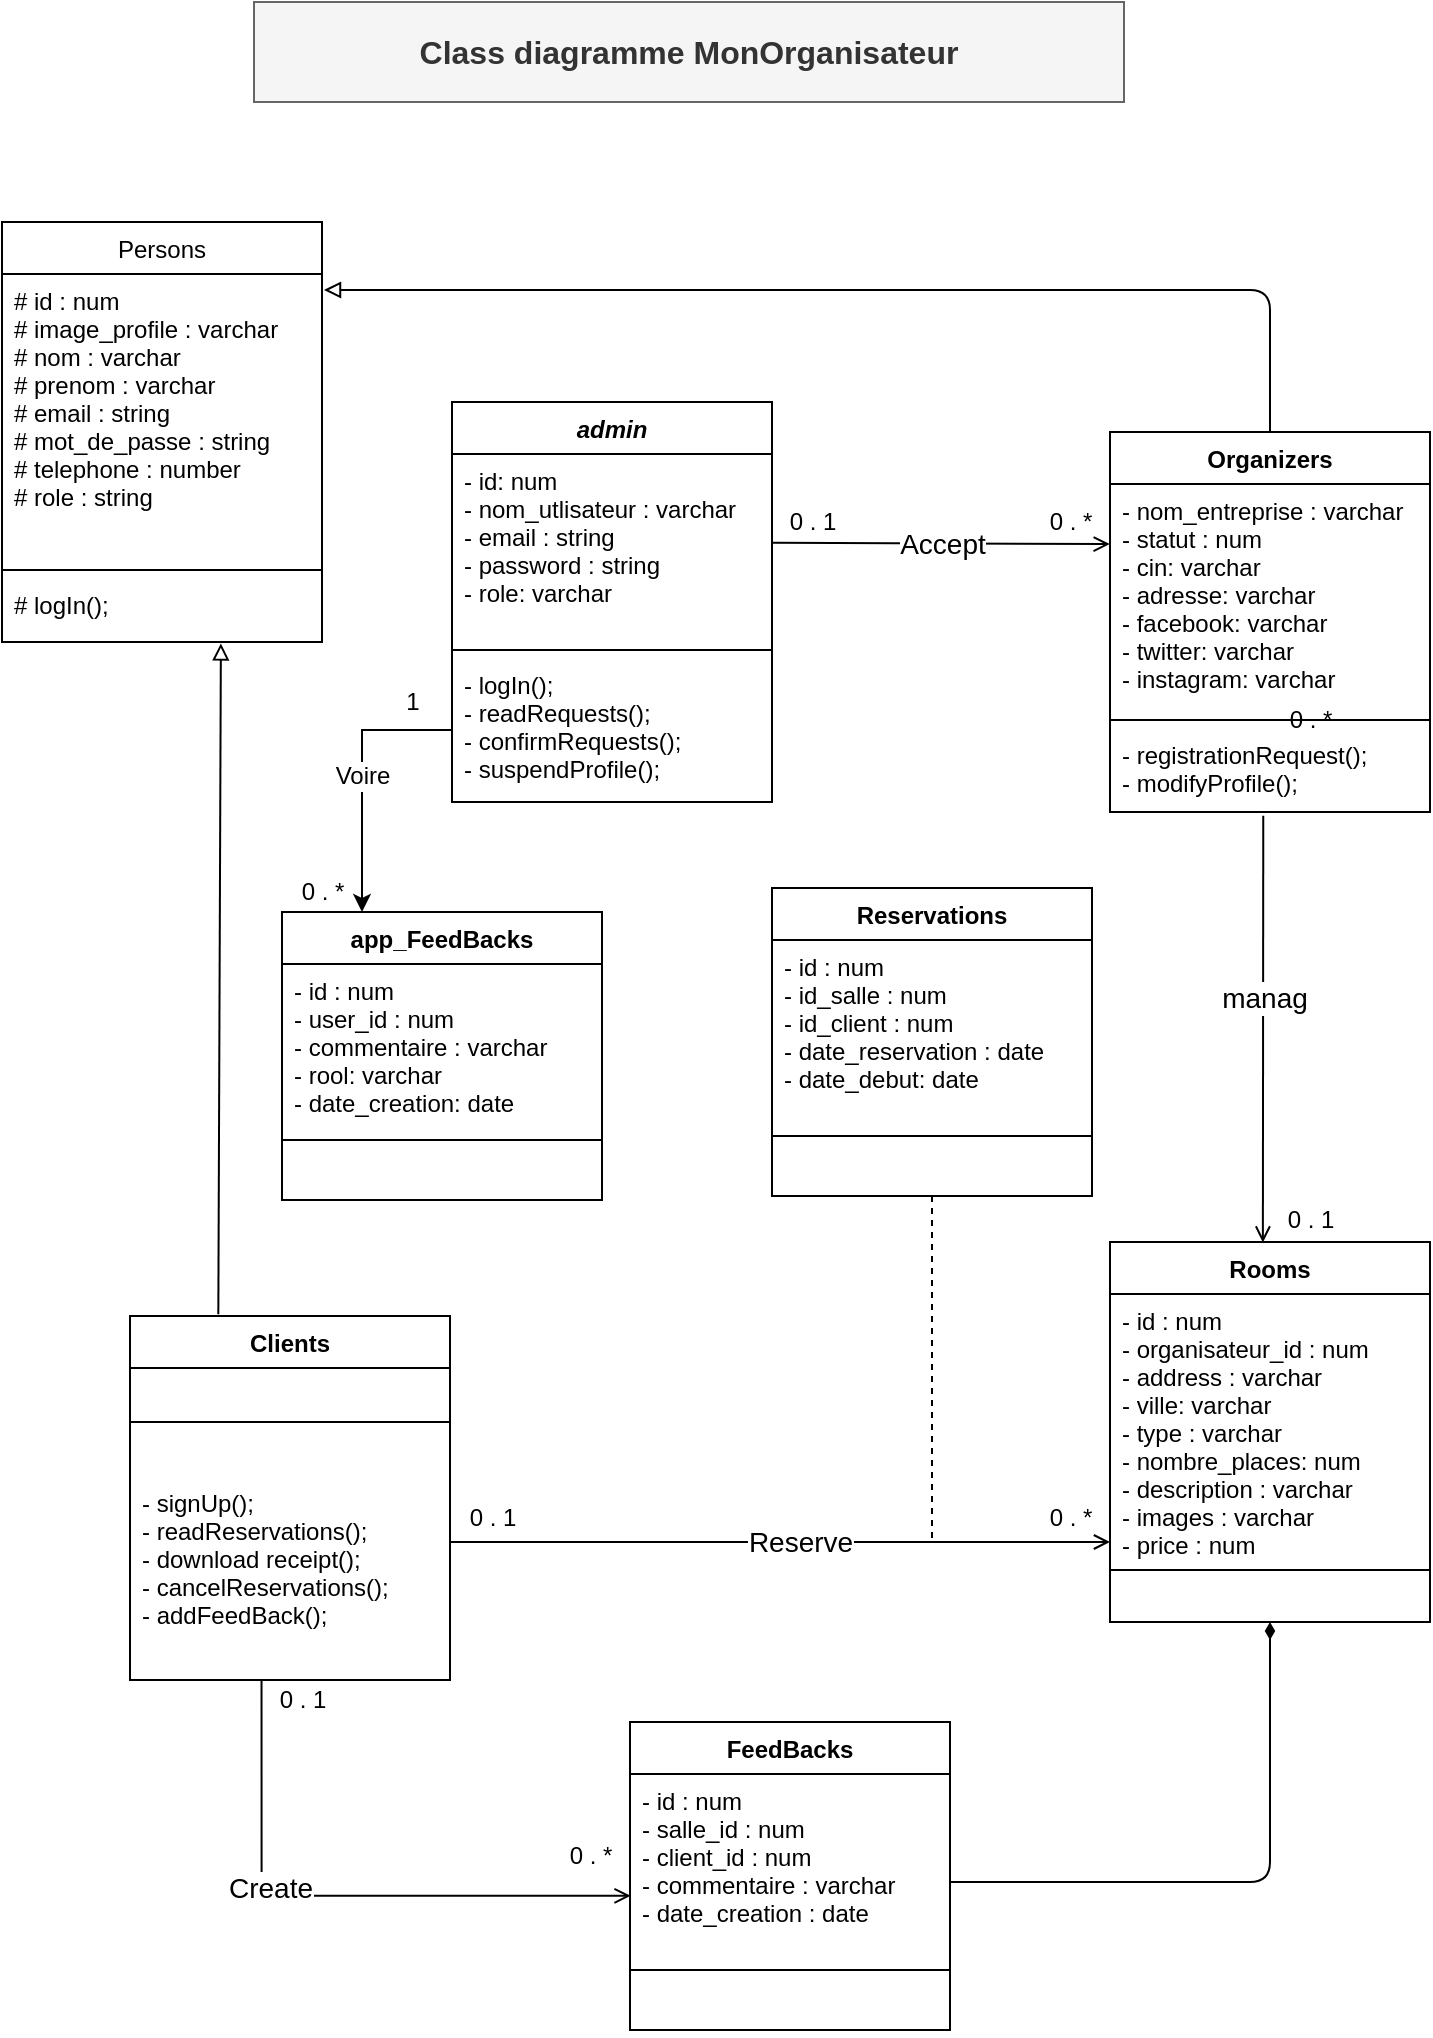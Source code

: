 <mxfile version="16.1.2" type="device"><diagram id="C5RBs43oDa-KdzZeNtuy" name="Page-1"><mxGraphModel dx="749" dy="662" grid="1" gridSize="10" guides="1" tooltips="1" connect="1" arrows="1" fold="1" page="1" pageScale="1" pageWidth="827" pageHeight="1169" background="none" math="0" shadow="0"><root><mxCell id="WIyWlLk6GJQsqaUBKTNV-0"/><mxCell id="WIyWlLk6GJQsqaUBKTNV-1" parent="WIyWlLk6GJQsqaUBKTNV-0"/><mxCell id="11" value="Accept" style="edgeStyle=none;html=1;fontSize=14;endArrow=open;endFill=0;exitX=1.002;exitY=0.472;exitDx=0;exitDy=0;entryX=0.997;entryY=1.053;entryDx=0;entryDy=0;entryPerimeter=0;exitPerimeter=0;" parent="WIyWlLk6GJQsqaUBKTNV-1" source="zkfFHV4jXpPFQw0GAbJ--3" target="20" edge="1"><mxGeometry relative="1" as="geometry"><mxPoint x="620" y="291" as="targetPoint"/></mxGeometry></mxCell><mxCell id="zkfFHV4jXpPFQw0GAbJ--0" value="admin" style="swimlane;fontStyle=3;align=center;verticalAlign=top;childLayout=stackLayout;horizontal=1;startSize=26;horizontalStack=0;resizeParent=1;resizeLast=0;collapsible=1;marginBottom=0;rounded=0;shadow=0;strokeWidth=1;" parent="WIyWlLk6GJQsqaUBKTNV-1" vertex="1"><mxGeometry x="295" y="220" width="160" height="200" as="geometry"><mxRectangle x="230" y="140" width="160" height="26" as="alternateBounds"/></mxGeometry></mxCell><mxCell id="zkfFHV4jXpPFQw0GAbJ--3" value="- id: num&#10;- nom_utlisateur : varchar&#10;- email : string &#10;- password : string&#10;- role: varchar" style="text;align=left;verticalAlign=top;spacingLeft=4;spacingRight=4;overflow=hidden;rotatable=0;points=[[0,0.5],[1,0.5]];portConstraint=eastwest;rounded=0;shadow=0;html=0;" parent="zkfFHV4jXpPFQw0GAbJ--0" vertex="1"><mxGeometry y="26" width="160" height="94" as="geometry"/></mxCell><mxCell id="zkfFHV4jXpPFQw0GAbJ--4" value="" style="line;html=1;strokeWidth=1;align=left;verticalAlign=middle;spacingTop=-1;spacingLeft=3;spacingRight=3;rotatable=0;labelPosition=right;points=[];portConstraint=eastwest;" parent="zkfFHV4jXpPFQw0GAbJ--0" vertex="1"><mxGeometry y="120" width="160" height="8" as="geometry"/></mxCell><mxCell id="hnSqmG0Yy7BRk4eY8sw1-14" value="- logIn();&#10;- readRequests();&#10;- confirmRequests();&#10;- suspendProfile();" style="text;align=left;verticalAlign=top;spacingLeft=4;spacingRight=4;overflow=hidden;rotatable=0;points=[[0,0.5],[1,0.5]];portConstraint=eastwest;" parent="zkfFHV4jXpPFQw0GAbJ--0" vertex="1"><mxGeometry y="128" width="160" height="72" as="geometry"/></mxCell><mxCell id="zkfFHV4jXpPFQw0GAbJ--6" value="Clients" style="swimlane;fontStyle=1;align=center;verticalAlign=top;childLayout=stackLayout;horizontal=1;startSize=26;horizontalStack=0;resizeParent=1;resizeLast=0;collapsible=1;marginBottom=0;rounded=0;shadow=0;strokeWidth=1;" parent="WIyWlLk6GJQsqaUBKTNV-1" vertex="1"><mxGeometry x="134" y="677" width="160" height="182" as="geometry"><mxRectangle x="130" y="380" width="160" height="26" as="alternateBounds"/></mxGeometry></mxCell><mxCell id="zkfFHV4jXpPFQw0GAbJ--9" value="" style="line;html=1;strokeWidth=1;align=left;verticalAlign=middle;spacingTop=-1;spacingLeft=3;spacingRight=3;rotatable=0;labelPosition=right;points=[];portConstraint=eastwest;" parent="zkfFHV4jXpPFQw0GAbJ--6" vertex="1"><mxGeometry y="26" width="160" height="54" as="geometry"/></mxCell><mxCell id="zkfFHV4jXpPFQw0GAbJ--11" value="- signUp();&#10;- readReservations();&#10;- download receipt();&#10;- cancelReservations();&#10;- addFeedBack();" style="text;align=left;verticalAlign=top;spacingLeft=4;spacingRight=4;overflow=hidden;rotatable=0;points=[[0,0.5],[1,0.5]];portConstraint=eastwest;" parent="zkfFHV4jXpPFQw0GAbJ--6" vertex="1"><mxGeometry y="80" width="160" height="102" as="geometry"/></mxCell><mxCell id="zkfFHV4jXpPFQw0GAbJ--17" value="Rooms" style="swimlane;fontStyle=1;align=center;verticalAlign=top;childLayout=stackLayout;horizontal=1;startSize=26;horizontalStack=0;resizeParent=1;resizeLast=0;collapsible=1;marginBottom=0;rounded=0;shadow=0;strokeWidth=1;" parent="WIyWlLk6GJQsqaUBKTNV-1" vertex="1"><mxGeometry x="624" y="640" width="160" height="190" as="geometry"><mxRectangle x="550" y="140" width="160" height="26" as="alternateBounds"/></mxGeometry></mxCell><mxCell id="zkfFHV4jXpPFQw0GAbJ--20" value="- id : num&#10;- organisateur_id : num&#10;- address : varchar&#10;- ville: varchar&#10;- type : varchar&#10;- nombre_places: num&#10;- description : varchar&#10;- images : varchar&#10;- price : num" style="text;align=left;verticalAlign=top;spacingLeft=4;spacingRight=4;overflow=hidden;rotatable=0;points=[[0,0.5],[1,0.5]];portConstraint=eastwest;rounded=0;shadow=0;html=0;" parent="zkfFHV4jXpPFQw0GAbJ--17" vertex="1"><mxGeometry y="26" width="160" height="134" as="geometry"/></mxCell><mxCell id="zkfFHV4jXpPFQw0GAbJ--23" value="" style="line;html=1;strokeWidth=1;align=left;verticalAlign=middle;spacingTop=-1;spacingLeft=3;spacingRight=3;rotatable=0;labelPosition=right;points=[];portConstraint=eastwest;" parent="zkfFHV4jXpPFQw0GAbJ--17" vertex="1"><mxGeometry y="160" width="160" height="8" as="geometry"/></mxCell><mxCell id="hnSqmG0Yy7BRk4eY8sw1-23" value="&lt;font style=&quot;font-size: 14px&quot;&gt;manag&lt;/font&gt;" style="rounded=0;orthogonalLoop=1;jettySize=auto;html=1;entryX=0.309;entryY=0.001;entryDx=0;entryDy=0;endArrow=open;endFill=0;entryPerimeter=0;exitX=0.479;exitY=1.045;exitDx=0;exitDy=0;exitPerimeter=0;" parent="WIyWlLk6GJQsqaUBKTNV-1" source="hnSqmG0Yy7BRk4eY8sw1-6" edge="1"><mxGeometry x="-0.143" relative="1" as="geometry"><mxPoint as="offset"/><mxPoint x="702.12" y="449.98" as="sourcePoint"/><mxPoint x="700.44" y="640.214" as="targetPoint"/></mxGeometry></mxCell><mxCell id="25" style="edgeStyle=orthogonalEdgeStyle;html=1;fontSize=14;endArrow=block;endFill=0;" parent="WIyWlLk6GJQsqaUBKTNV-1" source="hnSqmG0Yy7BRk4eY8sw1-2" edge="1"><mxGeometry relative="1" as="geometry"><Array as="points"><mxPoint x="704" y="164"/></Array><mxPoint x="231" y="164" as="targetPoint"/></mxGeometry></mxCell><mxCell id="hnSqmG0Yy7BRk4eY8sw1-2" value="Organizers" style="swimlane;fontStyle=1;align=center;verticalAlign=top;childLayout=stackLayout;horizontal=1;startSize=26;horizontalStack=0;resizeParent=1;resizeLast=0;collapsible=1;marginBottom=0;rounded=0;shadow=0;strokeWidth=1;" parent="WIyWlLk6GJQsqaUBKTNV-1" vertex="1"><mxGeometry x="624" y="235" width="160" height="190" as="geometry"><mxRectangle x="130" y="380" width="160" height="26" as="alternateBounds"/></mxGeometry></mxCell><mxCell id="hnSqmG0Yy7BRk4eY8sw1-3" value="- nom_entreprise : varchar&#10;- statut : num&#10;- cin: varchar&#10;- adresse: varchar&#10;- facebook: varchar&#10;- twitter: varchar&#10;- instagram: varchar&#10;" style="text;align=left;verticalAlign=top;spacingLeft=4;spacingRight=4;overflow=hidden;rotatable=0;points=[[0,0.5],[1,0.5]];portConstraint=eastwest;" parent="hnSqmG0Yy7BRk4eY8sw1-2" vertex="1"><mxGeometry y="26" width="160" height="114" as="geometry"/></mxCell><mxCell id="hnSqmG0Yy7BRk4eY8sw1-5" value="" style="line;html=1;strokeWidth=1;align=left;verticalAlign=middle;spacingTop=-1;spacingLeft=3;spacingRight=3;rotatable=0;labelPosition=right;points=[];portConstraint=eastwest;" parent="hnSqmG0Yy7BRk4eY8sw1-2" vertex="1"><mxGeometry y="140" width="160" height="8" as="geometry"/></mxCell><mxCell id="hnSqmG0Yy7BRk4eY8sw1-6" value="- registrationRequest();&#10;- modifyProfile();" style="text;align=left;verticalAlign=top;spacingLeft=4;spacingRight=4;overflow=hidden;rotatable=0;points=[[0,0.5],[1,0.5]];portConstraint=eastwest;fontStyle=0" parent="hnSqmG0Yy7BRk4eY8sw1-2" vertex="1"><mxGeometry y="148" width="160" height="42" as="geometry"/></mxCell><mxCell id="hnSqmG0Yy7BRk4eY8sw1-31" value="0 . *" style="text;html=1;align=center;verticalAlign=middle;resizable=0;points=[];autosize=1;strokeColor=none;fillColor=none;" parent="WIyWlLk6GJQsqaUBKTNV-1" vertex="1"><mxGeometry x="704" y="369" width="40" height="20" as="geometry"/></mxCell><mxCell id="0Lztt-GUsqqOhuTnTzYa-19" style="edgeStyle=orthogonalEdgeStyle;rounded=0;orthogonalLoop=1;jettySize=auto;html=1;endArrow=none;endFill=0;dashed=1;" parent="WIyWlLk6GJQsqaUBKTNV-1" source="0Lztt-GUsqqOhuTnTzYa-0" edge="1"><mxGeometry relative="1" as="geometry"><mxPoint x="474" y="790" as="targetPoint"/><Array as="points"><mxPoint x="535" y="790"/></Array></mxGeometry></mxCell><mxCell id="0Lztt-GUsqqOhuTnTzYa-0" value="Reservations" style="swimlane;fontStyle=1;align=center;verticalAlign=top;childLayout=stackLayout;horizontal=1;startSize=26;horizontalStack=0;resizeParent=1;resizeParentMax=0;resizeLast=0;collapsible=1;marginBottom=0;" parent="WIyWlLk6GJQsqaUBKTNV-1" vertex="1"><mxGeometry x="455" y="463" width="160" height="154" as="geometry"/></mxCell><mxCell id="0Lztt-GUsqqOhuTnTzYa-1" value="- id : num&#10;- id_salle : num&#10;- id_client : num&#10;- date_reservation : date&#10;- date_debut: date" style="text;strokeColor=none;fillColor=none;align=left;verticalAlign=top;spacingLeft=4;spacingRight=4;overflow=hidden;rotatable=0;points=[[0,0.5],[1,0.5]];portConstraint=eastwest;" parent="0Lztt-GUsqqOhuTnTzYa-0" vertex="1"><mxGeometry y="26" width="160" height="94" as="geometry"/></mxCell><mxCell id="0Lztt-GUsqqOhuTnTzYa-2" value="" style="line;strokeWidth=1;fillColor=none;align=left;verticalAlign=middle;spacingTop=-1;spacingLeft=3;spacingRight=3;rotatable=0;labelPosition=right;points=[];portConstraint=eastwest;" parent="0Lztt-GUsqqOhuTnTzYa-0" vertex="1"><mxGeometry y="120" width="160" height="8" as="geometry"/></mxCell><mxCell id="0Lztt-GUsqqOhuTnTzYa-3" value="  " style="text;strokeColor=none;fillColor=none;align=left;verticalAlign=top;spacingLeft=4;spacingRight=4;overflow=hidden;rotatable=0;points=[[0,0.5],[1,0.5]];portConstraint=eastwest;" parent="0Lztt-GUsqqOhuTnTzYa-0" vertex="1"><mxGeometry y="128" width="160" height="26" as="geometry"/></mxCell><mxCell id="0Lztt-GUsqqOhuTnTzYa-16" value="&lt;font style=&quot;font-size: 14px&quot;&gt;Reserve&lt;/font&gt;" style="edgeStyle=orthogonalEdgeStyle;rounded=0;orthogonalLoop=1;jettySize=auto;html=1;endArrow=open;endFill=0;exitX=1;exitY=0.5;exitDx=0;exitDy=0;" parent="WIyWlLk6GJQsqaUBKTNV-1" source="zkfFHV4jXpPFQw0GAbJ--11" edge="1"><mxGeometry x="0.11" relative="1" as="geometry"><mxPoint x="624" y="790" as="targetPoint"/><mxPoint x="214" y="620" as="sourcePoint"/><Array as="points"><mxPoint x="294" y="790"/><mxPoint x="624" y="790"/></Array><mxPoint as="offset"/></mxGeometry></mxCell><mxCell id="0Lztt-GUsqqOhuTnTzYa-25" value="0 . *" style="text;html=1;align=center;verticalAlign=middle;resizable=0;points=[];autosize=1;strokeColor=none;fillColor=none;" parent="WIyWlLk6GJQsqaUBKTNV-1" vertex="1"><mxGeometry x="584" y="768" width="40" height="20" as="geometry"/></mxCell><mxCell id="0Lztt-GUsqqOhuTnTzYa-29" value="0 . 1" style="text;html=1;align=center;verticalAlign=middle;resizable=0;points=[];autosize=1;strokeColor=none;fillColor=none;" parent="WIyWlLk6GJQsqaUBKTNV-1" vertex="1"><mxGeometry x="704" y="619" width="40" height="20" as="geometry"/></mxCell><mxCell id="EMp324s8wfC5n-Xx8XAB-0" value="&lt;font style=&quot;font-size: 16px&quot;&gt;&lt;b&gt;Class diagramme MonOrganisateur&lt;/b&gt;&lt;/font&gt;" style="text;html=1;strokeColor=#666666;fillColor=#f5f5f5;align=center;verticalAlign=middle;whiteSpace=wrap;rounded=0;fontColor=#333333;" parent="WIyWlLk6GJQsqaUBKTNV-1" vertex="1"><mxGeometry x="196" y="20" width="435" height="50" as="geometry"/></mxCell><mxCell id="0" value="FeedBacks" style="swimlane;fontStyle=1;align=center;verticalAlign=top;childLayout=stackLayout;horizontal=1;startSize=26;horizontalStack=0;resizeParent=1;resizeParentMax=0;resizeLast=0;collapsible=1;marginBottom=0;" parent="WIyWlLk6GJQsqaUBKTNV-1" vertex="1"><mxGeometry x="384" y="880" width="160" height="154" as="geometry"/></mxCell><mxCell id="1" value="- id : num&#10;- salle_id : num&#10;- client_id : num&#10;- commentaire : varchar&#10;- date_creation : date" style="text;strokeColor=none;fillColor=none;align=left;verticalAlign=top;spacingLeft=4;spacingRight=4;overflow=hidden;rotatable=0;points=[[0,0.5],[1,0.5]];portConstraint=eastwest;" parent="0" vertex="1"><mxGeometry y="26" width="160" height="94" as="geometry"/></mxCell><mxCell id="2" value="" style="line;strokeWidth=1;fillColor=none;align=left;verticalAlign=middle;spacingTop=-1;spacingLeft=3;spacingRight=3;rotatable=0;labelPosition=right;points=[];portConstraint=eastwest;" parent="0" vertex="1"><mxGeometry y="120" width="160" height="8" as="geometry"/></mxCell><mxCell id="3" value="  " style="text;strokeColor=none;fillColor=none;align=left;verticalAlign=top;spacingLeft=4;spacingRight=4;overflow=hidden;rotatable=0;points=[[0,0.5],[1,0.5]];portConstraint=eastwest;" parent="0" vertex="1"><mxGeometry y="128" width="160" height="26" as="geometry"/></mxCell><mxCell id="5" style="edgeStyle=orthogonalEdgeStyle;html=1;entryX=0.002;entryY=0.648;entryDx=0;entryDy=0;entryPerimeter=0;endArrow=open;endFill=0;exitX=0.411;exitY=0.996;exitDx=0;exitDy=0;exitPerimeter=0;" parent="WIyWlLk6GJQsqaUBKTNV-1" source="zkfFHV4jXpPFQw0GAbJ--11" target="1" edge="1"><mxGeometry relative="1" as="geometry"><mxPoint x="200" y="860" as="sourcePoint"/></mxGeometry></mxCell><mxCell id="6" value="&lt;font style=&quot;font-size: 14px&quot;&gt;Create&lt;/font&gt;" style="edgeLabel;html=1;align=center;verticalAlign=middle;resizable=0;points=[];" parent="5" vertex="1" connectable="0"><mxGeometry x="-0.235" y="4" relative="1" as="geometry"><mxPoint as="offset"/></mxGeometry></mxCell><mxCell id="7" value="0 . 1" style="text;html=1;align=center;verticalAlign=middle;resizable=0;points=[];autosize=1;strokeColor=none;fillColor=none;" parent="WIyWlLk6GJQsqaUBKTNV-1" vertex="1"><mxGeometry x="200" y="859" width="40" height="20" as="geometry"/></mxCell><mxCell id="8" value="0 . *" style="text;html=1;align=center;verticalAlign=middle;resizable=0;points=[];autosize=1;strokeColor=none;fillColor=none;" parent="WIyWlLk6GJQsqaUBKTNV-1" vertex="1"><mxGeometry x="344" y="937" width="40" height="20" as="geometry"/></mxCell><mxCell id="9" style="edgeStyle=orthogonalEdgeStyle;html=1;entryX=0.5;entryY=1;entryDx=0;entryDy=0;fontSize=14;endArrow=diamondThin;endFill=1;" parent="WIyWlLk6GJQsqaUBKTNV-1" source="1" target="zkfFHV4jXpPFQw0GAbJ--17" edge="1"><mxGeometry relative="1" as="geometry"><Array as="points"><mxPoint x="704" y="960"/></Array></mxGeometry></mxCell><mxCell id="10" value="0 . 1" style="text;html=1;align=center;verticalAlign=middle;resizable=0;points=[];autosize=1;strokeColor=none;fillColor=none;" parent="WIyWlLk6GJQsqaUBKTNV-1" vertex="1"><mxGeometry x="295" y="768" width="40" height="20" as="geometry"/></mxCell><mxCell id="16" value="Persons" style="swimlane;fontStyle=0;align=center;verticalAlign=top;childLayout=stackLayout;horizontal=1;startSize=26;horizontalStack=0;resizeParent=1;resizeLast=0;collapsible=1;marginBottom=0;rounded=0;shadow=0;strokeWidth=1;" parent="WIyWlLk6GJQsqaUBKTNV-1" vertex="1"><mxGeometry x="70" y="130" width="160" height="210" as="geometry"><mxRectangle x="130" y="380" width="160" height="26" as="alternateBounds"/></mxGeometry></mxCell><mxCell id="17" value="# id : num&#10;# image_profile : varchar&#10;# nom : varchar&#10;# prenom : varchar&#10;# email : string&#10;# mot_de_passe : string&#10;# telephone : number &#10;# role : string" style="text;align=left;verticalAlign=top;spacingLeft=4;spacingRight=4;overflow=hidden;rotatable=0;points=[[0,0.5],[1,0.5]];portConstraint=eastwest;rounded=0;shadow=0;html=0;" parent="16" vertex="1"><mxGeometry y="26" width="160" height="144" as="geometry"/></mxCell><mxCell id="18" value="" style="line;html=1;strokeWidth=1;align=left;verticalAlign=middle;spacingTop=-1;spacingLeft=3;spacingRight=3;rotatable=0;labelPosition=right;points=[];portConstraint=eastwest;" parent="16" vertex="1"><mxGeometry y="170" width="160" height="8" as="geometry"/></mxCell><mxCell id="19" value="# logIn();" style="text;align=left;verticalAlign=top;spacingLeft=4;spacingRight=4;overflow=hidden;rotatable=0;points=[[0,0.5],[1,0.5]];portConstraint=eastwest;" parent="16" vertex="1"><mxGeometry y="178" width="160" height="32" as="geometry"/></mxCell><mxCell id="20" value="0 . *" style="text;html=1;align=center;verticalAlign=middle;resizable=0;points=[];autosize=1;strokeColor=none;fillColor=none;" parent="WIyWlLk6GJQsqaUBKTNV-1" vertex="1"><mxGeometry x="584" y="270" width="40" height="20" as="geometry"/></mxCell><mxCell id="21" value="0 . 1" style="text;html=1;align=center;verticalAlign=middle;resizable=0;points=[];autosize=1;strokeColor=none;fillColor=none;" parent="WIyWlLk6GJQsqaUBKTNV-1" vertex="1"><mxGeometry x="455" y="270" width="40" height="20" as="geometry"/></mxCell><mxCell id="24" style="html=1;fontSize=14;endArrow=block;endFill=0;exitX=0.276;exitY=-0.005;exitDx=0;exitDy=0;exitPerimeter=0;entryX=0.684;entryY=1.022;entryDx=0;entryDy=0;entryPerimeter=0;" parent="WIyWlLk6GJQsqaUBKTNV-1" source="zkfFHV4jXpPFQw0GAbJ--6" target="19" edge="1"><mxGeometry relative="1" as="geometry"><mxPoint x="124" y="383" as="targetPoint"/></mxGeometry></mxCell><mxCell id="fRhTlcC6hQneKZP321H9-25" value="app_FeedBacks" style="swimlane;fontStyle=1;align=center;verticalAlign=top;childLayout=stackLayout;horizontal=1;startSize=26;horizontalStack=0;resizeParent=1;resizeParentMax=0;resizeLast=0;collapsible=1;marginBottom=0;" parent="WIyWlLk6GJQsqaUBKTNV-1" vertex="1"><mxGeometry x="210" y="475" width="160" height="144" as="geometry"/></mxCell><mxCell id="fRhTlcC6hQneKZP321H9-26" value="- id : num&#10;- user_id : num&#10;- commentaire : varchar&#10;- rool: varchar&#10;- date_creation: date" style="text;strokeColor=none;fillColor=none;align=left;verticalAlign=top;spacingLeft=4;spacingRight=4;overflow=hidden;rotatable=0;points=[[0,0.5],[1,0.5]];portConstraint=eastwest;" parent="fRhTlcC6hQneKZP321H9-25" vertex="1"><mxGeometry y="26" width="160" height="84" as="geometry"/></mxCell><mxCell id="fRhTlcC6hQneKZP321H9-27" value="" style="line;strokeWidth=1;fillColor=none;align=left;verticalAlign=middle;spacingTop=-1;spacingLeft=3;spacingRight=3;rotatable=0;labelPosition=right;points=[];portConstraint=eastwest;" parent="fRhTlcC6hQneKZP321H9-25" vertex="1"><mxGeometry y="110" width="160" height="8" as="geometry"/></mxCell><mxCell id="fRhTlcC6hQneKZP321H9-28" value="  " style="text;strokeColor=none;fillColor=none;align=left;verticalAlign=top;spacingLeft=4;spacingRight=4;overflow=hidden;rotatable=0;points=[[0,0.5],[1,0.5]];portConstraint=eastwest;" parent="fRhTlcC6hQneKZP321H9-25" vertex="1"><mxGeometry y="118" width="160" height="26" as="geometry"/></mxCell><mxCell id="f-q0lNHHho_0Y1xcmYxh-25" value="&lt;font style=&quot;font-size: 12px&quot;&gt;Voire&lt;/font&gt;" style="edgeStyle=orthogonalEdgeStyle;rounded=0;orthogonalLoop=1;jettySize=auto;html=1;entryX=0.25;entryY=0;entryDx=0;entryDy=0;" edge="1" parent="WIyWlLk6GJQsqaUBKTNV-1" source="hnSqmG0Yy7BRk4eY8sw1-14" target="fRhTlcC6hQneKZP321H9-25"><mxGeometry relative="1" as="geometry"/></mxCell><mxCell id="f-q0lNHHho_0Y1xcmYxh-26" value="1" style="text;html=1;align=center;verticalAlign=middle;resizable=0;points=[];autosize=1;strokeColor=none;fillColor=none;" vertex="1" parent="WIyWlLk6GJQsqaUBKTNV-1"><mxGeometry x="265" y="360" width="20" height="20" as="geometry"/></mxCell><mxCell id="f-q0lNHHho_0Y1xcmYxh-27" value="0 . *" style="text;html=1;align=center;verticalAlign=middle;resizable=0;points=[];autosize=1;strokeColor=none;fillColor=none;" vertex="1" parent="WIyWlLk6GJQsqaUBKTNV-1"><mxGeometry x="210" y="455" width="40" height="20" as="geometry"/></mxCell></root></mxGraphModel></diagram></mxfile>
